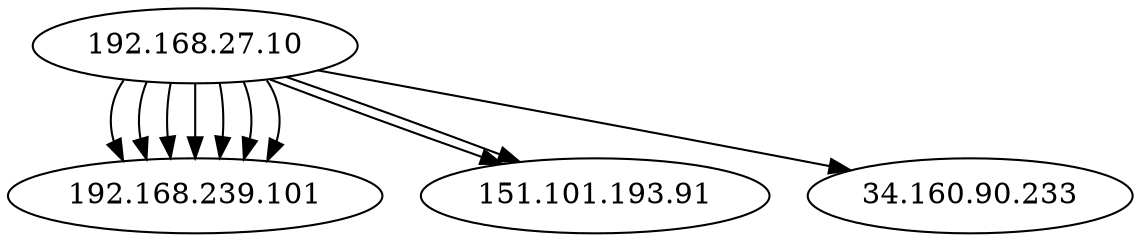 digraph NWTraffic_update {
  "192.168.27.10" [degree=25, in_degree=0, out_degree=25, activity_score=0.93, total_connections=25];
  "192.168.239.101" [degree=15, in_degree=7, out_degree=8, activity_score=0.79, total_connections=15];
  "192.168.27.10" -> "192.168.239.101" [protocol_UNKNOWN=0.00,protocol_TCP=1.00,protocol_UDP=0.00,protocol_ICMP=0.00,timestamp_sin=0.79,timestamp_cos=-0.62,src_port_type=0.50,dst_port_type=0.00,conn_state_successful=1.00,conn_state_rejected_reset=0.00,conn_state_partial=0.00,conn_state_suspicious=0.00,conn_state_other=0.00,local_orig=1.00,local_resp=1.00,history_length=1.00,orig_bytes=0.50,resp_bytes=0.65,orig_pkts=0.24,resp_pkts=0.24,orig_ip_bytes=0.59,resp_ip_bytes=0.70,service_HTTP=1.00,service_FTP=0.00,service_SSH=0.00,service_DNS=0.00,service_UNKNOWN=0.00  ];
  "192.168.27.10" [degree=25, in_degree=0, out_degree=25, activity_score=0.93, total_connections=25];
  "151.101.193.91" [degree=2, in_degree=2, out_degree=0, activity_score=0.19, total_connections=2];
  "192.168.27.10" -> "151.101.193.91" [protocol_UNKNOWN=0.00,protocol_TCP=1.00,protocol_UDP=0.00,protocol_ICMP=0.00,timestamp_sin=0.79,timestamp_cos=-0.62,src_port_type=1.00,dst_port_type=0.00,conn_state_successful=1.00,conn_state_rejected_reset=0.00,conn_state_partial=0.00,conn_state_suspicious=0.00,conn_state_other=0.00,local_orig=1.00,local_resp=0.00,history_length=0.90,orig_bytes=0.55,resp_bytes=0.62,orig_pkts=0.19,resp_pkts=0.19,orig_ip_bytes=0.57,resp_ip_bytes=0.63,service_HTTP=0.00,service_FTP=0.00,service_SSH=0.00,service_DNS=0.00,service_UNKNOWN=1.00  ];
  "192.168.27.10" [degree=25, in_degree=0, out_degree=25, activity_score=0.93, total_connections=25];
  "151.101.193.91" [degree=2, in_degree=2, out_degree=0, activity_score=0.19, total_connections=2];
  "192.168.27.10" -> "151.101.193.91" [protocol_UNKNOWN=0.00,protocol_TCP=1.00,protocol_UDP=0.00,protocol_ICMP=0.00,timestamp_sin=0.79,timestamp_cos=-0.62,src_port_type=1.00,dst_port_type=0.00,conn_state_successful=1.00,conn_state_rejected_reset=0.00,conn_state_partial=0.00,conn_state_suspicious=0.00,conn_state_other=0.00,local_orig=1.00,local_resp=0.00,history_length=0.90,orig_bytes=0.55,resp_bytes=0.62,orig_pkts=0.19,resp_pkts=0.19,orig_ip_bytes=0.57,resp_ip_bytes=0.63,service_HTTP=0.00,service_FTP=0.00,service_SSH=0.00,service_DNS=0.00,service_UNKNOWN=1.00  ];
  "192.168.27.10" [degree=25, in_degree=0, out_degree=25, activity_score=0.93, total_connections=25];
  "34.160.90.233" [degree=1, in_degree=1, out_degree=0, activity_score=0.10, total_connections=1];
  "192.168.27.10" -> "34.160.90.233" [protocol_UNKNOWN=0.00,protocol_TCP=1.00,protocol_UDP=0.00,protocol_ICMP=0.00,timestamp_sin=0.79,timestamp_cos=-0.62,src_port_type=0.50,dst_port_type=0.00,conn_state_successful=0.00,conn_state_rejected_reset=1.00,conn_state_partial=0.00,conn_state_suspicious=0.00,conn_state_other=0.00,local_orig=1.00,local_resp=0.00,history_length=0.80,orig_bytes=0.44,resp_bytes=0.60,orig_pkts=0.18,resp_pkts=0.19,orig_ip_bytes=0.49,resp_ip_bytes=0.61,service_HTTP=0.00,service_FTP=0.00,service_SSH=0.00,service_DNS=0.00,service_UNKNOWN=1.00  ];
  "192.168.27.10" [degree=25, in_degree=0, out_degree=25, activity_score=0.93, total_connections=25];
  "192.168.239.101" [degree=15, in_degree=7, out_degree=8, activity_score=0.79, total_connections=15];
  "192.168.27.10" -> "192.168.239.101" [protocol_UNKNOWN=0.00,protocol_TCP=1.00,protocol_UDP=0.00,protocol_ICMP=0.00,timestamp_sin=0.79,timestamp_cos=-0.62,src_port_type=0.50,dst_port_type=0.00,conn_state_successful=1.00,conn_state_rejected_reset=0.00,conn_state_partial=0.00,conn_state_suspicious=0.00,conn_state_other=0.00,local_orig=1.00,local_resp=1.00,history_length=1.10,orig_bytes=0.55,resp_bytes=0.68,orig_pkts=0.24,resp_pkts=0.26,orig_ip_bytes=0.62,resp_ip_bytes=0.74,service_HTTP=1.00,service_FTP=0.00,service_SSH=0.00,service_DNS=0.00,service_UNKNOWN=0.00  ];
  "192.168.27.10" [degree=25, in_degree=0, out_degree=25, activity_score=0.93, total_connections=25];
  "192.168.239.101" [degree=15, in_degree=7, out_degree=8, activity_score=0.79, total_connections=15];
  "192.168.27.10" -> "192.168.239.101" [protocol_UNKNOWN=0.00,protocol_TCP=1.00,protocol_UDP=0.00,protocol_ICMP=0.00,timestamp_sin=0.79,timestamp_cos=-0.62,src_port_type=0.50,dst_port_type=0.00,conn_state_successful=1.00,conn_state_rejected_reset=0.00,conn_state_partial=0.00,conn_state_suspicious=0.00,conn_state_other=0.00,local_orig=1.00,local_resp=1.00,history_length=0.50,orig_bytes=0.00,resp_bytes=0.00,orig_pkts=0.16,resp_pkts=0.12,orig_ip_bytes=0.44,resp_ip_bytes=0.39,service_HTTP=0.00,service_FTP=0.00,service_SSH=0.00,service_DNS=0.00,service_UNKNOWN=1.00  ];
  "192.168.27.10" [degree=25, in_degree=0, out_degree=25, activity_score=0.93, total_connections=25];
  "192.168.239.101" [degree=15, in_degree=7, out_degree=8, activity_score=0.79, total_connections=15];
  "192.168.27.10" -> "192.168.239.101" [protocol_UNKNOWN=0.00,protocol_TCP=1.00,protocol_UDP=0.00,protocol_ICMP=0.00,timestamp_sin=0.79,timestamp_cos=-0.62,src_port_type=0.50,dst_port_type=0.00,conn_state_successful=1.00,conn_state_rejected_reset=0.00,conn_state_partial=0.00,conn_state_suspicious=0.00,conn_state_other=0.00,local_orig=1.00,local_resp=1.00,history_length=1.00,orig_bytes=0.49,resp_bytes=0.56,orig_pkts=0.20,resp_pkts=0.20,orig_ip_bytes=0.56,resp_ip_bytes=0.62,service_HTTP=1.00,service_FTP=0.00,service_SSH=0.00,service_DNS=0.00,service_UNKNOWN=0.00  ];
  "192.168.27.10" [degree=25, in_degree=0, out_degree=25, activity_score=0.93, total_connections=25];
  "192.168.239.101" [degree=15, in_degree=7, out_degree=8, activity_score=0.79, total_connections=15];
  "192.168.27.10" -> "192.168.239.101" [protocol_UNKNOWN=0.00,protocol_TCP=1.00,protocol_UDP=0.00,protocol_ICMP=0.00,timestamp_sin=0.79,timestamp_cos=-0.62,src_port_type=0.50,dst_port_type=0.00,conn_state_successful=1.00,conn_state_rejected_reset=0.00,conn_state_partial=0.00,conn_state_suspicious=0.00,conn_state_other=0.00,local_orig=1.00,local_resp=1.00,history_length=1.00,orig_bytes=0.43,resp_bytes=0.47,orig_pkts=0.17,resp_pkts=0.17,orig_ip_bytes=0.52,resp_ip_bytes=0.54,service_HTTP=1.00,service_FTP=0.00,service_SSH=0.00,service_DNS=0.00,service_UNKNOWN=0.00  ];
  "192.168.27.10" [degree=25, in_degree=0, out_degree=25, activity_score=0.93, total_connections=25];
  "192.168.239.101" [degree=15, in_degree=7, out_degree=8, activity_score=0.79, total_connections=15];
  "192.168.27.10" -> "192.168.239.101" [protocol_UNKNOWN=0.00,protocol_TCP=1.00,protocol_UDP=0.00,protocol_ICMP=0.00,timestamp_sin=0.79,timestamp_cos=-0.62,src_port_type=0.50,dst_port_type=0.00,conn_state_successful=1.00,conn_state_rejected_reset=0.00,conn_state_partial=0.00,conn_state_suspicious=0.00,conn_state_other=0.00,local_orig=1.00,local_resp=1.00,history_length=0.50,orig_bytes=0.00,resp_bytes=0.00,orig_pkts=0.16,resp_pkts=0.12,orig_ip_bytes=0.44,resp_ip_bytes=0.39,service_HTTP=0.00,service_FTP=0.00,service_SSH=0.00,service_DNS=0.00,service_UNKNOWN=1.00  ];
  "192.168.27.10" [degree=25, in_degree=0, out_degree=25, activity_score=0.93, total_connections=25];
  "192.168.239.101" [degree=15, in_degree=7, out_degree=8, activity_score=0.79, total_connections=15];
  "192.168.27.10" -> "192.168.239.101" [protocol_UNKNOWN=0.00,protocol_TCP=1.00,protocol_UDP=0.00,protocol_ICMP=0.00,timestamp_sin=0.79,timestamp_cos=-0.62,src_port_type=0.50,dst_port_type=0.00,conn_state_successful=1.00,conn_state_rejected_reset=0.00,conn_state_partial=0.00,conn_state_suspicious=0.00,conn_state_other=0.00,local_orig=1.00,local_resp=1.00,history_length=1.20,orig_bytes=0.62,resp_bytes=0.72,orig_pkts=0.28,resp_pkts=0.29,orig_ip_bytes=0.68,resp_ip_bytes=0.77,service_HTTP=1.00,service_FTP=0.00,service_SSH=0.00,service_DNS=0.00,service_UNKNOWN=0.00  ];
}
